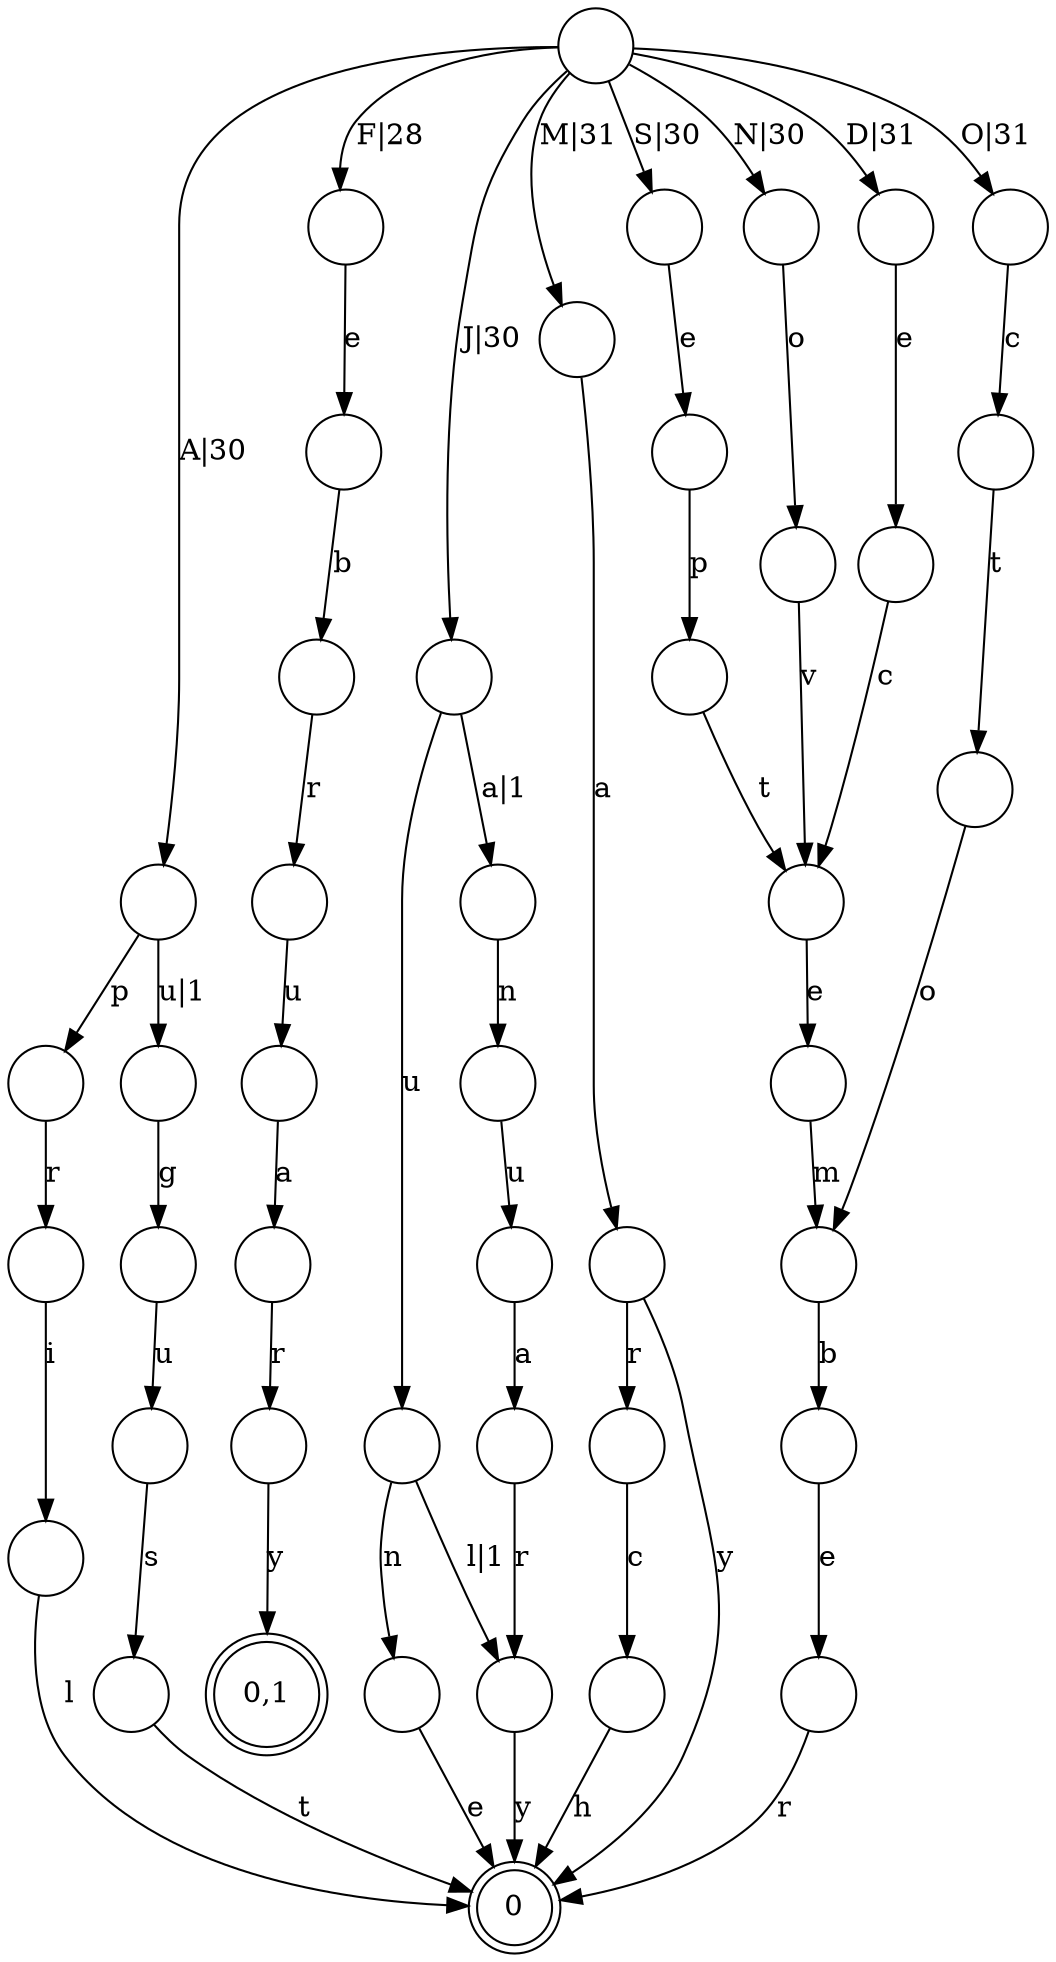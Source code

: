digraph FST {
  "0" [shape=circle,label=""];
  "0" -> "1" [label="A|30"]
  "1" [shape=circle,label=""];
  "1" -> "2" [label="p"]
  "2" [shape=circle,label=""];
  "2" -> "3" [label="r"]
  "3" [shape=circle,label=""];
  "3" -> "4" [label="i"]
  "4" [shape=circle,label=""];
  "4" -> "5" [label="l"]
  "5" [shape=doublecircle,label="0"];
  "1" -> "6" [label="u|1"]
  "6" [shape=circle,label=""];
  "6" -> "7" [label="g"]
  "7" [shape=circle,label=""];
  "7" -> "8" [label="u"]
  "8" [shape=circle,label=""];
  "8" -> "9" [label="s"]
  "9" [shape=circle,label=""];
  "9" -> "5" [label="t"]
  "0" -> "11" [label="D|31"]
  "11" [shape=circle,label=""];
  "11" -> "12" [label="e"]
  "12" [shape=circle,label=""];
  "12" -> "13" [label="c"]
  "13" [shape=circle,label=""];
  "13" -> "14" [label="e"]
  "14" [shape=circle,label=""];
  "14" -> "15" [label="m"]
  "15" [shape=circle,label=""];
  "15" -> "16" [label="b"]
  "16" [shape=circle,label=""];
  "16" -> "17" [label="e"]
  "17" [shape=circle,label=""];
  "17" -> "5" [label="r"]
  "0" -> "19" [label="F|28"]
  "19" [shape=circle,label=""];
  "19" -> "20" [label="e"]
  "20" [shape=circle,label=""];
  "20" -> "21" [label="b"]
  "21" [shape=circle,label=""];
  "21" -> "22" [label="r"]
  "22" [shape=circle,label=""];
  "22" -> "23" [label="u"]
  "23" [shape=circle,label=""];
  "23" -> "24" [label="a"]
  "24" [shape=circle,label=""];
  "24" -> "25" [label="r"]
  "25" [shape=circle,label=""];
  "25" -> "26" [label="y"]
  "26" [shape=doublecircle,label="0,1"];
  "0" -> "27" [label="J|30"]
  "27" [shape=circle,label=""];
  "27" -> "28" [label="a|1"]
  "28" [shape=circle,label=""];
  "28" -> "29" [label="n"]
  "29" [shape=circle,label=""];
  "29" -> "30" [label="u"]
  "30" [shape=circle,label=""];
  "30" -> "31" [label="a"]
  "31" [shape=circle,label=""];
  "31" -> "32" [label="r"]
  "32" [shape=circle,label=""];
  "32" -> "5" [label="y"]
  "27" -> "34" [label="u"]
  "34" [shape=circle,label=""];
  "34" -> "32" [label="l|1"]
  "34" -> "37" [label="n"]
  "37" [shape=circle,label=""];
  "37" -> "5" [label="e"]
  "0" -> "39" [label="M|31"]
  "39" [shape=circle,label=""];
  "39" -> "40" [label="a"]
  "40" [shape=circle,label=""];
  "40" -> "41" [label="r"]
  "41" [shape=circle,label=""];
  "41" -> "42" [label="c"]
  "42" [shape=circle,label=""];
  "42" -> "5" [label="h"]
  "40" -> "5" [label="y"]
  "0" -> "45" [label="N|30"]
  "45" [shape=circle,label=""];
  "45" -> "46" [label="o"]
  "46" [shape=circle,label=""];
  "46" -> "13" [label="v"]
  "0" -> "53" [label="O|31"]
  "53" [shape=circle,label=""];
  "53" -> "54" [label="c"]
  "54" [shape=circle,label=""];
  "54" -> "55" [label="t"]
  "55" [shape=circle,label=""];
  "55" -> "15" [label="o"]
  "0" -> "60" [label="S|30"]
  "60" [shape=circle,label=""];
  "60" -> "61" [label="e"]
  "61" [shape=circle,label=""];
  "61" -> "62" [label="p"]
  "62" [shape=circle,label=""];
  "62" -> "13" [label="t"]
}
